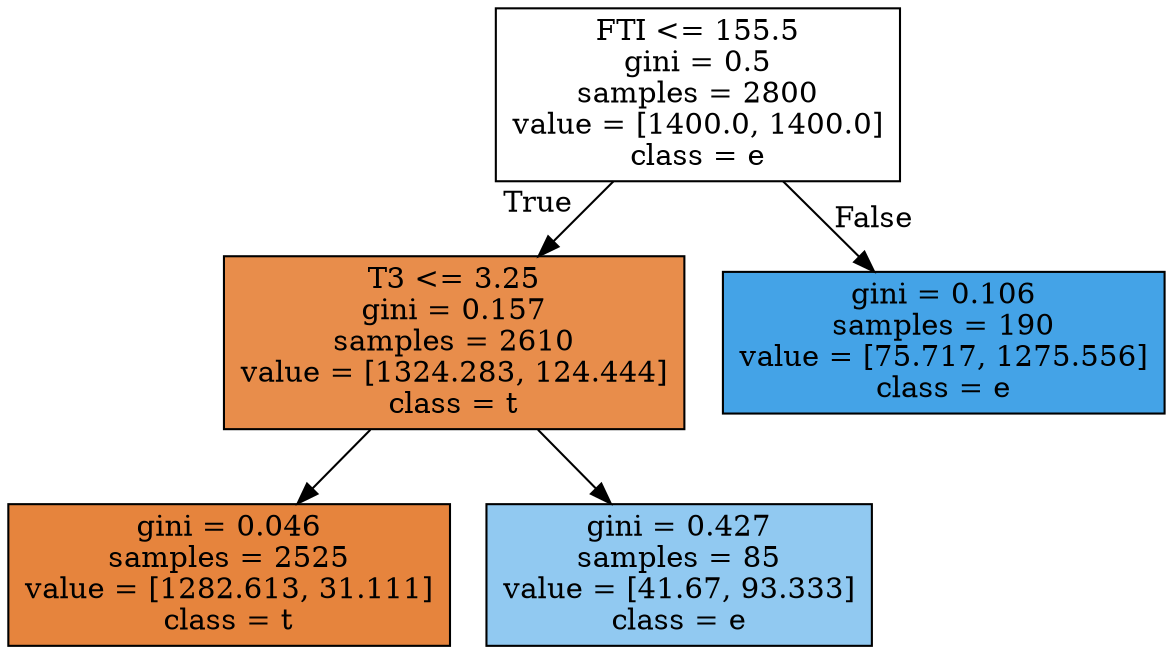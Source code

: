 digraph Tree {
node [shape=box, style="filled", color="black"] ;
0 [label="FTI <= 155.5\ngini = 0.5\nsamples = 2800\nvalue = [1400.0, 1400.0]\nclass = e", fillcolor="#399de500"] ;
1 [label="T3 <= 3.25\ngini = 0.157\nsamples = 2610\nvalue = [1324.283, 124.444]\nclass = t", fillcolor="#e58139e7"] ;
0 -> 1 [labeldistance=2.5, labelangle=45, headlabel="True"] ;
2 [label="gini = 0.046\nsamples = 2525\nvalue = [1282.613, 31.111]\nclass = t", fillcolor="#e58139f9"] ;
1 -> 2 ;
3 [label="gini = 0.427\nsamples = 85\nvalue = [41.67, 93.333]\nclass = e", fillcolor="#399de58d"] ;
1 -> 3 ;
4 [label="gini = 0.106\nsamples = 190\nvalue = [75.717, 1275.556]\nclass = e", fillcolor="#399de5f0"] ;
0 -> 4 [labeldistance=2.5, labelangle=-45, headlabel="False"] ;
}